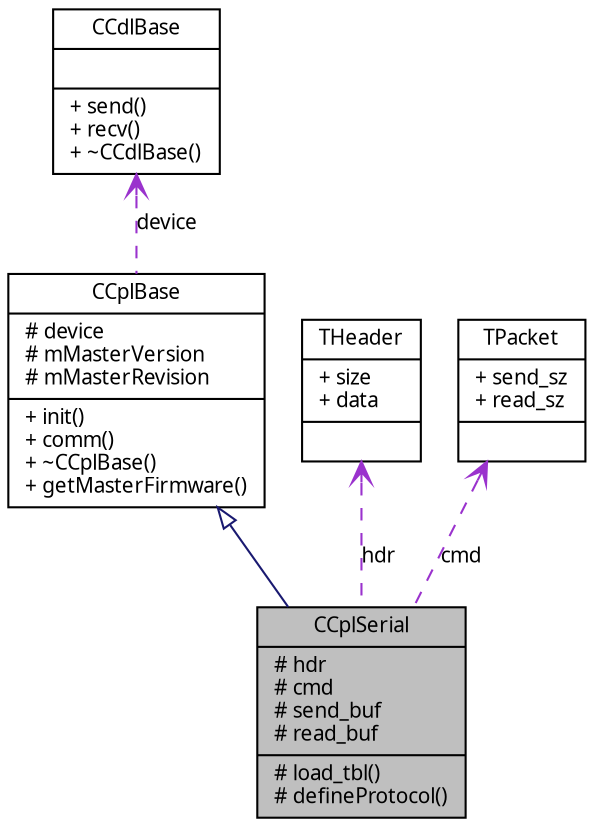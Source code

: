 digraph G
{
  edge [fontname="FreeSans.ttf",fontsize=10,labelfontname="FreeSans.ttf",labelfontsize=10];
  node [fontname="FreeSans.ttf",fontsize=10,shape=record];
  Node1 [label="{CCplSerial\n|# hdr\l# cmd\l# send_buf\l# read_buf\l|# load_tbl()\l# defineProtocol()\l}",height=0.2,width=0.4,color="black", fillcolor="grey75", style="filled" fontcolor="black"];
  Node2 -> Node1 [dir=back,color="midnightblue",fontsize=10,style="solid",arrowtail="empty",fontname="FreeSans.ttf"];
  Node2 [label="{CCplBase\n|# device\l# mMasterVersion\l# mMasterRevision\l|+ init()\l+ comm()\l+ ~CCplBase()\l+ getMasterFirmware()\l}",height=0.2,width=0.4,color="black", fillcolor="white", style="filled",URL="$classCCplBase.html",tooltip="Abstract base class for protocol definiton."];
  Node3 -> Node2 [dir=back,color="darkorchid3",fontsize=10,style="dashed",label="device",arrowtail="open",fontname="FreeSans.ttf"];
  Node3 [label="{CCdlBase\n||+ send()\l+ recv()\l+ ~CCdlBase()\l}",height=0.2,width=0.4,color="black", fillcolor="white", style="filled",URL="$classCCdlBase.html",tooltip="Abstract base class for devices."];
  Node4 -> Node1 [dir=back,color="darkorchid3",fontsize=10,style="dashed",label="hdr",arrowtail="open",fontname="FreeSans.ttf"];
  Node4 [label="{THeader\n|+ size\l+ data\l|}",height=0.2,width=0.4,color="black", fillcolor="white", style="filled",URL="$structTHeader.html"];
  Node5 -> Node1 [dir=back,color="darkorchid3",fontsize=10,style="dashed",label="cmd",arrowtail="open",fontname="FreeSans.ttf"];
  Node5 [label="{TPacket\n|+ send_sz\l+ read_sz\l|}",height=0.2,width=0.4,color="black", fillcolor="white", style="filled",URL="$structTPacket.html",tooltip="Communication packet."];
}
